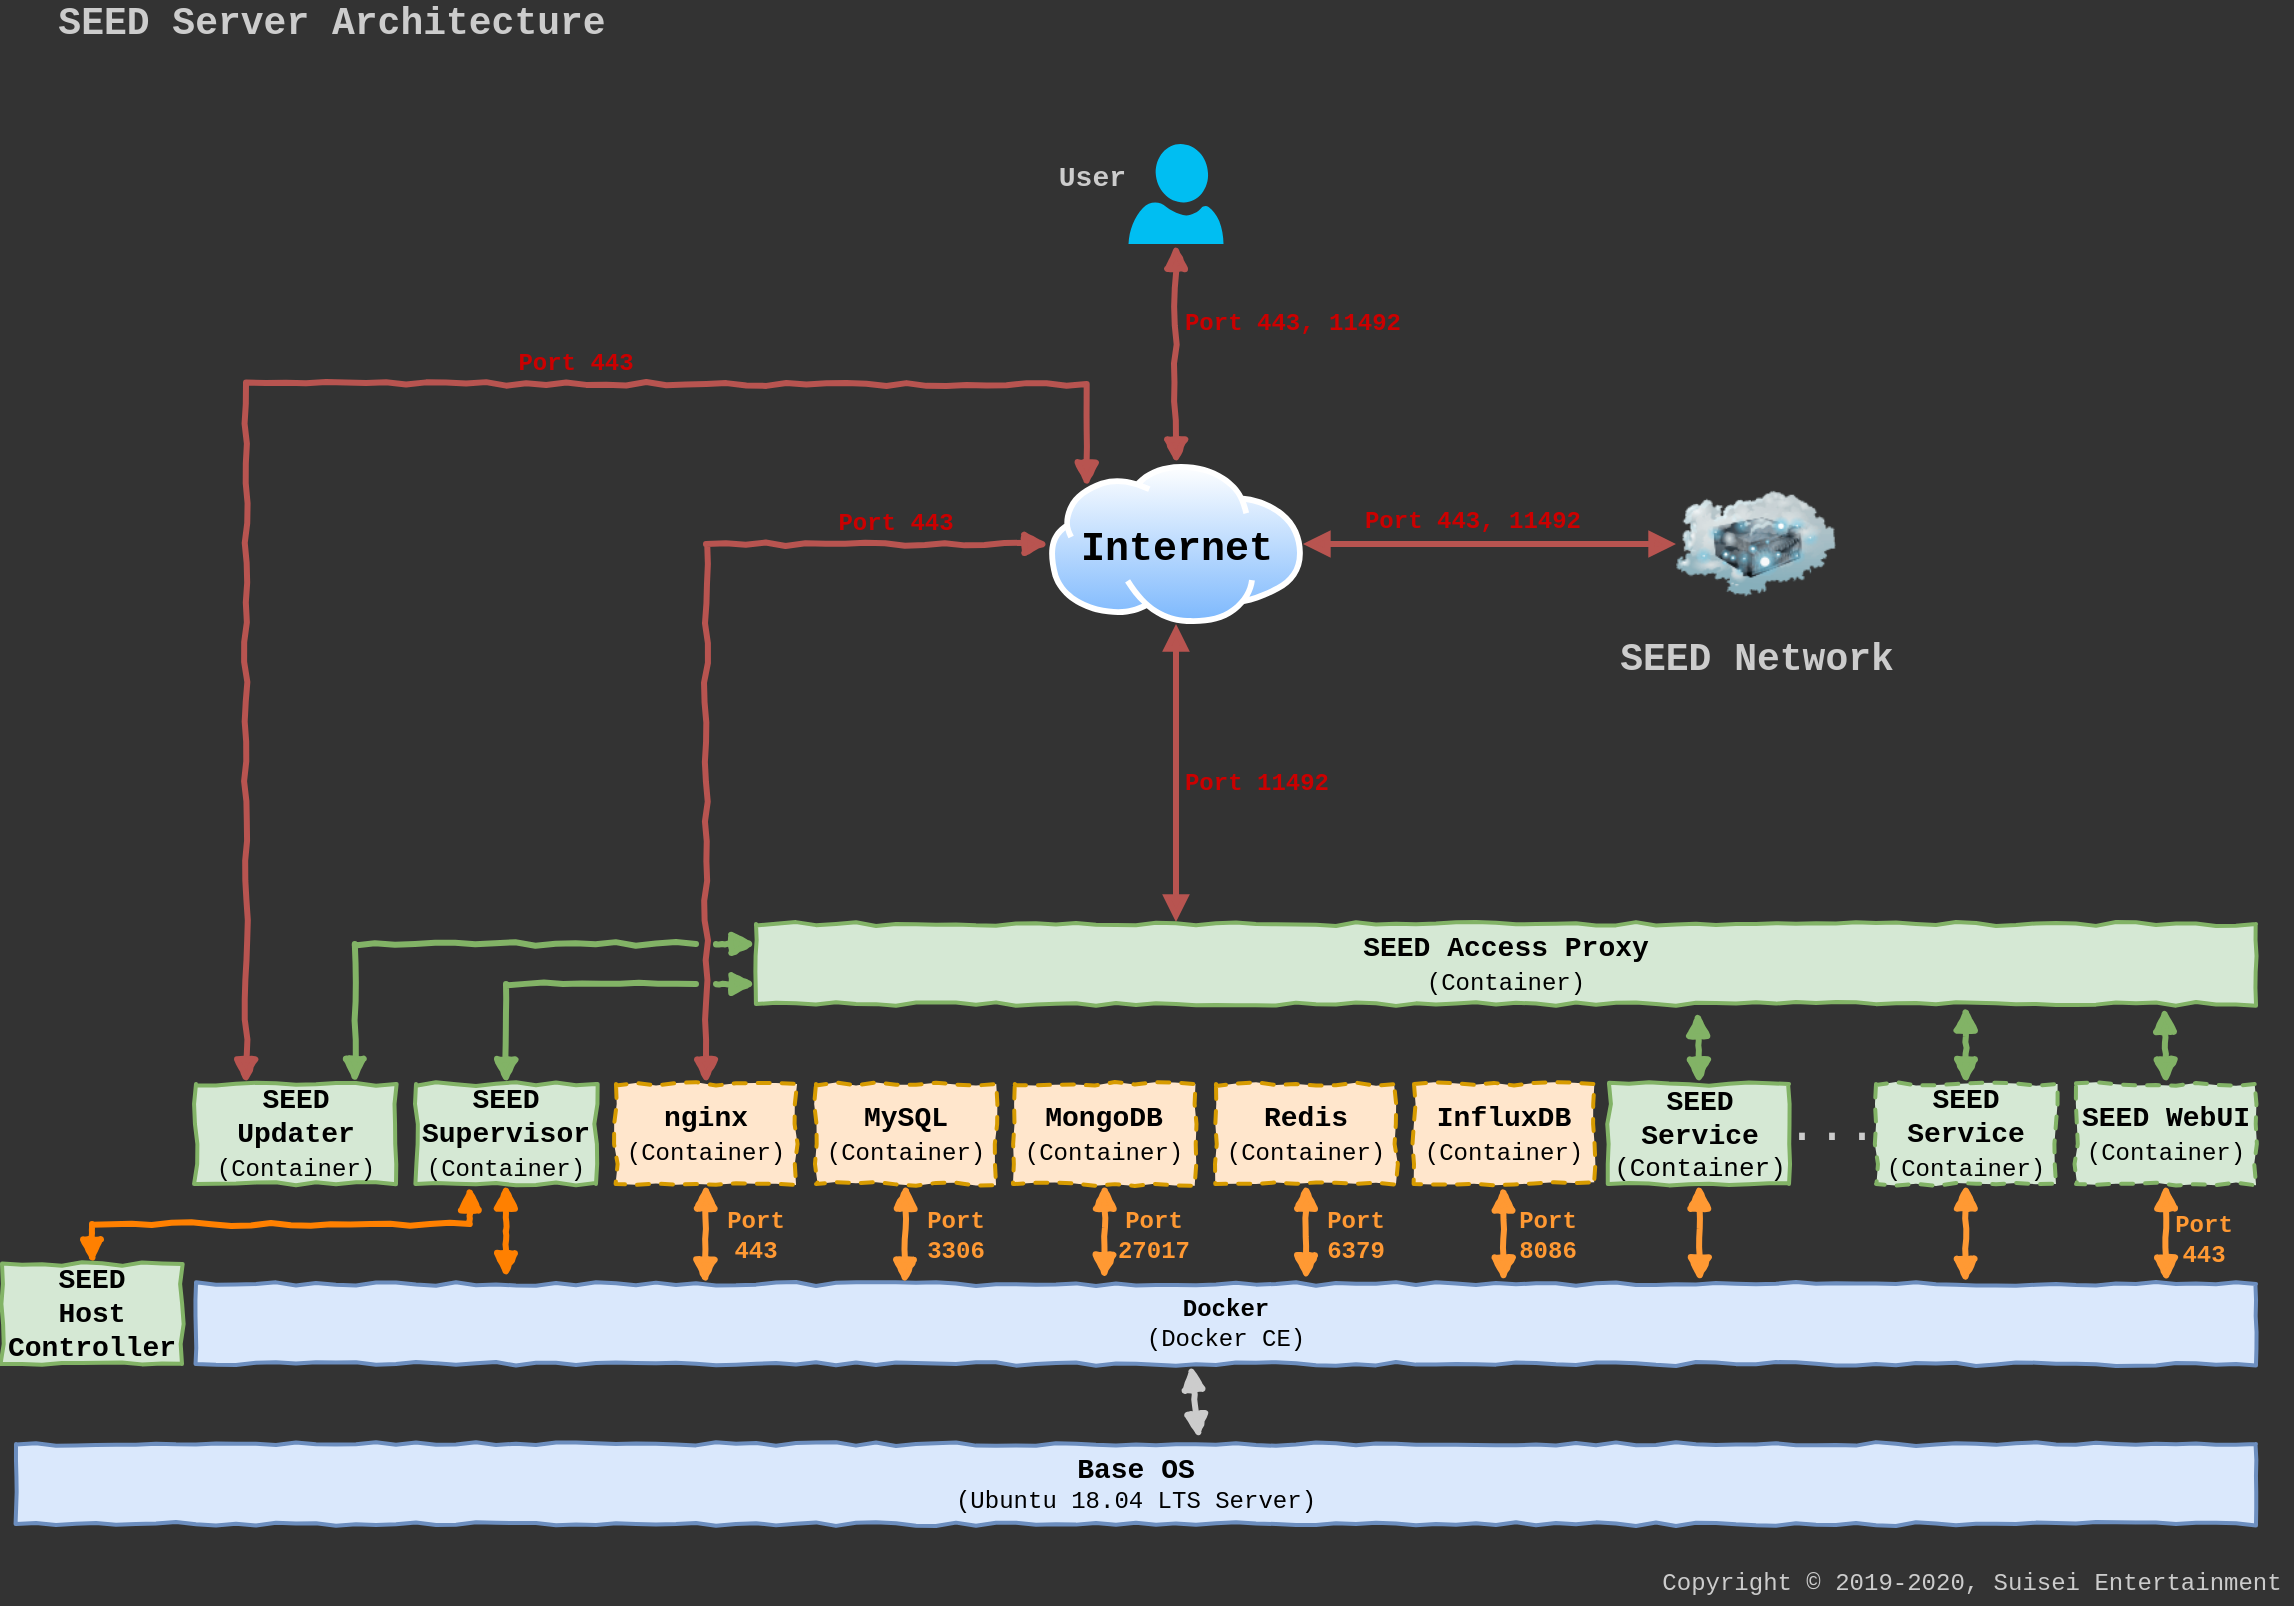 <mxfile version="12.9.7" type="device"><diagram id="BPE1oHdp5nwIB8eQwk-m" name="Page-1"><mxGraphModel dx="2426" dy="1326" grid="1" gridSize="10" guides="1" tooltips="1" connect="1" arrows="1" fold="1" page="1" pageScale="1" pageWidth="1169" pageHeight="827" background="#333333" math="0" shadow="0"><root><mxCell id="0"/><mxCell id="1" parent="0"/><mxCell id="7SAdW9DUulFOeT9wdOBd-38" style="edgeStyle=orthogonalEdgeStyle;rounded=0;orthogonalLoop=1;jettySize=auto;html=1;exitX=0;exitY=0.5;exitDx=0;exitDy=0;startArrow=block;startFill=1;endArrow=block;endFill=1;strokeWidth=3;fontFamily=Courier New;fontSize=14;fillColor=#f8cecc;strokeColor=#b85450;comic=1;" parent="1" source="7SAdW9DUulFOeT9wdOBd-32" target="7SAdW9DUulFOeT9wdOBd-7" edge="1"><mxGeometry relative="1" as="geometry"/></mxCell><mxCell id="7SAdW9DUulFOeT9wdOBd-1" value="&lt;div&gt;&lt;b&gt;&lt;font style=&quot;font-size: 14px&quot;&gt;Base OS&lt;/font&gt;&lt;/b&gt;&lt;/div&gt;&lt;div&gt;(Ubuntu 18.04 LTS Server)&lt;br&gt;&lt;/div&gt;" style="rounded=0;whiteSpace=wrap;html=1;fontFamily=Courier New;comic=1;fillColor=#dae8fc;strokeColor=#6c8ebf;strokeWidth=2;" parent="1" vertex="1"><mxGeometry x="22" y="740" width="1120" height="40" as="geometry"/></mxCell><mxCell id="7SAdW9DUulFOeT9wdOBd-22" style="edgeStyle=none;rounded=0;orthogonalLoop=1;jettySize=auto;html=1;exitX=0.483;exitY=1.015;exitDx=0;exitDy=0;entryX=0.528;entryY=-0.068;entryDx=0;entryDy=0;entryPerimeter=0;startArrow=block;startFill=1;endArrow=block;endFill=1;strokeWidth=3;fontFamily=Courier New;fontSize=25;comic=1;fontColor=#CCCCCC;strokeColor=#CCCCCC;exitPerimeter=0;" parent="1" source="7SAdW9DUulFOeT9wdOBd-2" target="7SAdW9DUulFOeT9wdOBd-1" edge="1"><mxGeometry relative="1" as="geometry"/></mxCell><mxCell id="7SAdW9DUulFOeT9wdOBd-2" value="&lt;b&gt;Docker&lt;/b&gt;&lt;div&gt;(Docker CE)&lt;br&gt;&lt;/div&gt;" style="rounded=0;whiteSpace=wrap;html=1;fontFamily=Courier New;comic=1;fillColor=#dae8fc;strokeColor=#6c8ebf;strokeWidth=2;" parent="1" vertex="1"><mxGeometry x="112" y="660" width="1030" height="40" as="geometry"/></mxCell><mxCell id="7SAdW9DUulFOeT9wdOBd-4" style="edgeStyle=orthogonalEdgeStyle;rounded=0;orthogonalLoop=1;jettySize=auto;html=1;exitX=0.5;exitY=1;exitDx=0;exitDy=0;fontFamily=Courier New;fontSize=14;strokeWidth=3;endArrow=block;endFill=1;startArrow=block;startFill=1;fillColor=#ffe6cc;strokeColor=#FF8000;comic=1;" parent="1" source="7SAdW9DUulFOeT9wdOBd-3" edge="1"><mxGeometry relative="1" as="geometry"><mxPoint x="267" y="657" as="targetPoint"/></mxGeometry></mxCell><mxCell id="7SAdW9DUulFOeT9wdOBd-26" style="edgeStyle=orthogonalEdgeStyle;rounded=0;orthogonalLoop=1;jettySize=auto;html=1;exitX=0.5;exitY=0;exitDx=0;exitDy=0;startArrow=block;startFill=1;endArrow=block;endFill=1;strokeWidth=3;fontFamily=Courier New;fontSize=14;fillColor=#d5e8d4;strokeColor=#82b366;comic=1;entryX=0;entryY=0.75;entryDx=0;entryDy=0;jumpStyle=gap;" parent="1" source="7SAdW9DUulFOeT9wdOBd-3" target="7SAdW9DUulFOeT9wdOBd-24" edge="1"><mxGeometry relative="1" as="geometry"><mxPoint x="237" y="522" as="targetPoint"/></mxGeometry></mxCell><mxCell id="7SAdW9DUulFOeT9wdOBd-3" value="&lt;div&gt;SEED &lt;br&gt;&lt;/div&gt;&lt;div&gt;Supervisor&lt;/div&gt;&lt;div&gt;&lt;div&gt;&lt;span style=&quot;font-weight: normal&quot;&gt;&lt;font style=&quot;font-size: 12px&quot;&gt;(Container)&lt;/font&gt;&lt;/span&gt;&lt;br&gt;&lt;/div&gt;&lt;/div&gt;" style="rounded=0;whiteSpace=wrap;html=1;fontFamily=Courier New;fontSize=14;fontStyle=1;comic=1;fillColor=#d5e8d4;strokeColor=#82b366;strokeWidth=2;" parent="1" vertex="1"><mxGeometry x="222" y="560" width="90" height="50" as="geometry"/></mxCell><mxCell id="7SAdW9DUulFOeT9wdOBd-25" style="edgeStyle=orthogonalEdgeStyle;rounded=0;orthogonalLoop=1;jettySize=auto;html=1;exitX=0.794;exitY=-0.006;exitDx=0;exitDy=0;entryX=0;entryY=0.25;entryDx=0;entryDy=0;startArrow=block;startFill=1;endArrow=block;endFill=1;strokeWidth=3;fontFamily=Courier New;fontSize=14;exitPerimeter=0;fillColor=#d5e8d4;strokeColor=#82b366;comic=1;jumpStyle=gap;" parent="1" source="7SAdW9DUulFOeT9wdOBd-5" target="7SAdW9DUulFOeT9wdOBd-24" edge="1"><mxGeometry relative="1" as="geometry"/></mxCell><mxCell id="7SAdW9DUulFOeT9wdOBd-41" style="edgeStyle=orthogonalEdgeStyle;rounded=0;orthogonalLoop=1;jettySize=auto;html=1;exitX=0.25;exitY=0;exitDx=0;exitDy=0;entryX=0;entryY=0;entryDx=0;entryDy=0;startArrow=block;startFill=1;endArrow=block;endFill=1;strokeWidth=3;fontFamily=Courier New;fontSize=12;fontColor=#CC0000;fillColor=#f8cecc;strokeColor=#b85450;comic=1;" parent="1" source="7SAdW9DUulFOeT9wdOBd-5" target="7SAdW9DUulFOeT9wdOBd-32" edge="1"><mxGeometry relative="1" as="geometry"><Array as="points"><mxPoint x="137" y="210"/><mxPoint x="557" y="210"/></Array></mxGeometry></mxCell><mxCell id="7SAdW9DUulFOeT9wdOBd-5" value="&lt;div&gt;SEED &lt;br&gt;&lt;/div&gt;&lt;div&gt;Updater&lt;/div&gt;&lt;div&gt;&lt;div&gt;&lt;span style=&quot;font-weight: normal&quot;&gt;&lt;font style=&quot;font-size: 12px&quot;&gt;(Container)&lt;/font&gt;&lt;/span&gt;&lt;br&gt;&lt;/div&gt;&lt;/div&gt;" style="rounded=0;whiteSpace=wrap;html=1;fontFamily=Courier New;fontSize=14;fontStyle=1;comic=1;fillColor=#d5e8d4;strokeColor=#82b366;strokeWidth=2;" parent="1" vertex="1"><mxGeometry x="112" y="560" width="100" height="50" as="geometry"/></mxCell><mxCell id="7SAdW9DUulFOeT9wdOBd-8" style="rounded=0;orthogonalLoop=1;jettySize=auto;html=1;exitX=0.5;exitY=1;exitDx=0;exitDy=0;entryX=0.247;entryY=0.001;entryDx=0;entryDy=0;entryPerimeter=0;startArrow=block;startFill=1;endArrow=block;endFill=1;strokeWidth=3;fontFamily=Courier New;fontSize=14;fillColor=#ffe6cc;strokeColor=#FF9933;comic=1;" parent="1" source="7SAdW9DUulFOeT9wdOBd-7" target="7SAdW9DUulFOeT9wdOBd-2" edge="1"><mxGeometry relative="1" as="geometry"/></mxCell><mxCell id="7SAdW9DUulFOeT9wdOBd-7" value="&lt;div&gt;nginx&lt;/div&gt;&lt;div&gt;&lt;span style=&quot;font-weight: normal&quot;&gt;&lt;font style=&quot;font-size: 12px&quot;&gt;(Container)&lt;/font&gt;&lt;/span&gt;&lt;br&gt;&lt;/div&gt;" style="rounded=0;whiteSpace=wrap;html=1;fontFamily=Courier New;fontSize=14;fontStyle=1;dashed=1;comic=1;fillColor=#ffe6cc;strokeColor=#d79b00;strokeWidth=2;" parent="1" vertex="1"><mxGeometry x="322" y="560" width="90" height="50" as="geometry"/></mxCell><mxCell id="7SAdW9DUulFOeT9wdOBd-10" style="rounded=0;orthogonalLoop=1;jettySize=auto;html=1;exitX=0.5;exitY=1;exitDx=0;exitDy=0;startArrow=block;startFill=1;endArrow=block;endFill=1;strokeWidth=3;fontFamily=Courier New;fontSize=14;entryX=0.344;entryY=0.004;entryDx=0;entryDy=0;entryPerimeter=0;fillColor=#ffe6cc;strokeColor=#FF9933;comic=1;" parent="1" source="7SAdW9DUulFOeT9wdOBd-9" target="7SAdW9DUulFOeT9wdOBd-2" edge="1"><mxGeometry relative="1" as="geometry"><mxPoint x="498" y="660" as="targetPoint"/></mxGeometry></mxCell><mxCell id="7SAdW9DUulFOeT9wdOBd-9" value="&lt;div&gt;MySQL&lt;/div&gt;&lt;div&gt;&lt;span style=&quot;font-weight: normal&quot;&gt;&lt;font style=&quot;font-size: 12px&quot;&gt;(Container)&lt;/font&gt;&lt;/span&gt;&lt;br&gt;&lt;/div&gt;" style="rounded=0;whiteSpace=wrap;html=1;fontFamily=Courier New;fontSize=14;fontStyle=1;dashed=1;comic=1;fillColor=#ffe6cc;strokeColor=#d79b00;strokeWidth=2;" parent="1" vertex="1"><mxGeometry x="422" y="560" width="90" height="50" as="geometry"/></mxCell><mxCell id="7SAdW9DUulFOeT9wdOBd-12" style="rounded=0;orthogonalLoop=1;jettySize=auto;html=1;exitX=0.5;exitY=1;exitDx=0;exitDy=0;startArrow=block;startFill=1;endArrow=block;endFill=1;strokeWidth=3;fontFamily=Courier New;fontSize=14;entryX=0.441;entryY=-0.056;entryDx=0;entryDy=0;entryPerimeter=0;fillColor=#ffe6cc;strokeColor=#FF9933;comic=1;" parent="1" source="7SAdW9DUulFOeT9wdOBd-11" target="7SAdW9DUulFOeT9wdOBd-2" edge="1"><mxGeometry relative="1" as="geometry"><mxPoint x="582" y="658" as="targetPoint"/></mxGeometry></mxCell><mxCell id="7SAdW9DUulFOeT9wdOBd-11" value="&lt;div&gt;MongoDB&lt;/div&gt;&lt;div&gt;&lt;span style=&quot;font-weight: normal&quot;&gt;&lt;font style=&quot;font-size: 12px&quot;&gt;(Container)&lt;/font&gt;&lt;/span&gt;&lt;br&gt;&lt;/div&gt;" style="rounded=0;whiteSpace=wrap;html=1;fontFamily=Courier New;fontSize=14;fontStyle=1;dashed=1;comic=1;fillColor=#ffe6cc;strokeColor=#d79b00;strokeWidth=2;" parent="1" vertex="1"><mxGeometry x="521.4" y="560" width="90" height="50" as="geometry"/></mxCell><mxCell id="7SAdW9DUulFOeT9wdOBd-14" style="edgeStyle=none;rounded=0;orthogonalLoop=1;jettySize=auto;html=1;exitX=0.5;exitY=1;exitDx=0;exitDy=0;startArrow=block;startFill=1;endArrow=block;endFill=1;strokeWidth=3;fontFamily=Courier New;fontSize=14;fillColor=#ffe6cc;strokeColor=#FF9933;comic=1;" parent="1" source="7SAdW9DUulFOeT9wdOBd-13" edge="1"><mxGeometry relative="1" as="geometry"><mxPoint x="667" y="658" as="targetPoint"/></mxGeometry></mxCell><mxCell id="7SAdW9DUulFOeT9wdOBd-13" value="&lt;div&gt;Redis&lt;br&gt;&lt;/div&gt;&lt;div&gt;&lt;span style=&quot;font-weight: normal&quot;&gt;&lt;font style=&quot;font-size: 12px&quot;&gt;(Container)&lt;/font&gt;&lt;/span&gt;&lt;br&gt;&lt;/div&gt;" style="rounded=0;whiteSpace=wrap;html=1;fontFamily=Courier New;fontSize=14;fontStyle=1;dashed=1;comic=1;fillColor=#ffe6cc;strokeColor=#d79b00;strokeWidth=2;" parent="1" vertex="1"><mxGeometry x="622" y="560" width="90" height="50" as="geometry"/></mxCell><mxCell id="7SAdW9DUulFOeT9wdOBd-16" style="edgeStyle=none;rounded=0;orthogonalLoop=1;jettySize=auto;html=1;exitX=0.5;exitY=1;exitDx=0;exitDy=0;startArrow=block;startFill=1;endArrow=block;endFill=1;strokeWidth=3;fontFamily=Courier New;fontSize=14;fillColor=#ffe6cc;strokeColor=#FF9933;comic=1;" parent="1" source="7SAdW9DUulFOeT9wdOBd-15" edge="1"><mxGeometry relative="1" as="geometry"><mxPoint x="1097" y="659" as="targetPoint"/></mxGeometry></mxCell><mxCell id="7SAdW9DUulFOeT9wdOBd-29" style="edgeStyle=none;rounded=0;orthogonalLoop=1;jettySize=auto;html=1;exitX=0.5;exitY=0;exitDx=0;exitDy=0;startArrow=block;startFill=1;endArrow=block;endFill=1;strokeWidth=3;fontFamily=Courier New;fontSize=14;entryX=0.939;entryY=1.041;entryDx=0;entryDy=0;entryPerimeter=0;fillColor=#d5e8d4;strokeColor=#82b366;comic=1;" parent="1" source="7SAdW9DUulFOeT9wdOBd-15" target="7SAdW9DUulFOeT9wdOBd-24" edge="1"><mxGeometry relative="1" as="geometry"><mxPoint x="1075" y="524" as="targetPoint"/></mxGeometry></mxCell><mxCell id="7SAdW9DUulFOeT9wdOBd-15" value="&lt;div&gt;SEED WebUI&lt;br&gt;&lt;/div&gt;&lt;div&gt;&lt;span style=&quot;font-weight: normal&quot;&gt;&lt;font style=&quot;font-size: 12px&quot;&gt;(Container)&lt;/font&gt;&lt;/span&gt;&lt;br&gt;&lt;/div&gt;" style="rounded=0;whiteSpace=wrap;html=1;fontFamily=Courier New;fontSize=14;fontStyle=1;dashed=1;comic=1;fillColor=#d5e8d4;strokeColor=#82b366;strokeWidth=2;" parent="1" vertex="1"><mxGeometry x="1052" y="560" width="90" height="50" as="geometry"/></mxCell><mxCell id="7SAdW9DUulFOeT9wdOBd-18" style="edgeStyle=none;rounded=0;orthogonalLoop=1;jettySize=auto;html=1;exitX=0.5;exitY=1;exitDx=0;exitDy=0;startArrow=block;startFill=1;endArrow=block;endFill=1;strokeWidth=3;fontFamily=Courier New;fontSize=14;fillColor=#ffe6cc;strokeColor=#FF9933;comic=1;" parent="1" source="7SAdW9DUulFOeT9wdOBd-17" edge="1"><mxGeometry relative="1" as="geometry"><mxPoint x="864" y="659" as="targetPoint"/></mxGeometry></mxCell><mxCell id="7SAdW9DUulFOeT9wdOBd-31" style="edgeStyle=none;rounded=0;orthogonalLoop=1;jettySize=auto;html=1;exitX=0.5;exitY=0;exitDx=0;exitDy=0;entryX=0.628;entryY=1.092;entryDx=0;entryDy=0;entryPerimeter=0;startArrow=block;startFill=1;endArrow=block;endFill=1;strokeWidth=3;fontFamily=Courier New;fontSize=14;fillColor=#d5e8d4;strokeColor=#82b366;comic=1;" parent="1" source="7SAdW9DUulFOeT9wdOBd-17" target="7SAdW9DUulFOeT9wdOBd-24" edge="1"><mxGeometry relative="1" as="geometry"/></mxCell><mxCell id="7SAdW9DUulFOeT9wdOBd-17" value="&lt;div&gt;&lt;font style=&quot;font-size: 14px&quot;&gt;SEED Service&lt;br&gt;&lt;/font&gt;&lt;/div&gt;&lt;div style=&quot;font-size: 13px&quot;&gt;&lt;font style=&quot;font-size: 13px&quot;&gt;&lt;span style=&quot;font-weight: normal&quot;&gt;&lt;font style=&quot;font-size: 13px&quot;&gt;(Container)&lt;/font&gt;&lt;/span&gt;&lt;br&gt;&lt;/font&gt;&lt;/div&gt;" style="rounded=0;whiteSpace=wrap;html=1;fontFamily=Courier New;fontSize=14;fontStyle=1;comic=1;fillColor=#d5e8d4;strokeColor=#82b366;strokeWidth=2;" parent="1" vertex="1"><mxGeometry x="818.51" y="560" width="90" height="50" as="geometry"/></mxCell><mxCell id="7SAdW9DUulFOeT9wdOBd-21" style="edgeStyle=none;rounded=0;orthogonalLoop=1;jettySize=auto;html=1;exitX=0.5;exitY=1;exitDx=0;exitDy=0;entryX=0.859;entryY=-0.008;entryDx=0;entryDy=0;entryPerimeter=0;startArrow=block;startFill=1;endArrow=block;endFill=1;strokeWidth=3;fontFamily=Courier New;fontSize=25;fillColor=#ffe6cc;strokeColor=#FF9933;comic=1;" parent="1" source="7SAdW9DUulFOeT9wdOBd-19" target="7SAdW9DUulFOeT9wdOBd-2" edge="1"><mxGeometry relative="1" as="geometry"><mxPoint x="986.76" y="660" as="targetPoint"/></mxGeometry></mxCell><mxCell id="7SAdW9DUulFOeT9wdOBd-30" style="edgeStyle=none;rounded=0;orthogonalLoop=1;jettySize=auto;html=1;exitX=0.5;exitY=0;exitDx=0;exitDy=0;startArrow=block;startFill=1;endArrow=block;endFill=1;strokeWidth=3;fontFamily=Courier New;fontSize=14;fillColor=#d5e8d4;strokeColor=#82b366;comic=1;" parent="1" source="7SAdW9DUulFOeT9wdOBd-19" edge="1"><mxGeometry relative="1" as="geometry"><mxPoint x="997" y="521" as="targetPoint"/></mxGeometry></mxCell><mxCell id="7SAdW9DUulFOeT9wdOBd-19" value="&lt;div&gt;SEED Service&lt;br&gt;&lt;/div&gt;&lt;div&gt;&lt;span style=&quot;font-weight: normal&quot;&gt;&lt;font style=&quot;font-size: 12px&quot;&gt;(Container)&lt;/font&gt;&lt;/span&gt;&lt;br&gt;&lt;/div&gt;" style="rounded=0;whiteSpace=wrap;html=1;fontFamily=Courier New;fontSize=14;fontStyle=1;dashed=1;comic=1;fillColor=#d5e8d4;strokeColor=#82b366;strokeWidth=2;" parent="1" vertex="1"><mxGeometry x="952" y="560" width="90" height="50" as="geometry"/></mxCell><mxCell id="7SAdW9DUulFOeT9wdOBd-20" value="..." style="text;html=1;strokeColor=none;fillColor=none;align=center;verticalAlign=middle;whiteSpace=wrap;rounded=0;fontFamily=Courier New;fontSize=25;comic=1;fontColor=#CCCCCC;" parent="1" vertex="1"><mxGeometry x="910" y="571" width="40" height="20" as="geometry"/></mxCell><mxCell id="7SAdW9DUulFOeT9wdOBd-36" style="edgeStyle=none;rounded=0;orthogonalLoop=1;jettySize=auto;html=1;exitX=0.5;exitY=1;exitDx=0;exitDy=0;startArrow=block;startFill=1;endArrow=block;endFill=1;strokeWidth=3;fontFamily=Courier New;fontSize=14;fillColor=#f8cecc;strokeColor=#b85450;" parent="1" source="7SAdW9DUulFOeT9wdOBd-32" edge="1"><mxGeometry relative="1" as="geometry"><mxPoint x="602" y="479" as="targetPoint"/></mxGeometry></mxCell><mxCell id="7SAdW9DUulFOeT9wdOBd-45" style="edgeStyle=orthogonalEdgeStyle;rounded=0;orthogonalLoop=1;jettySize=auto;html=1;exitX=1;exitY=0.5;exitDx=0;exitDy=0;entryX=0;entryY=0.5;entryDx=0;entryDy=0;startArrow=block;startFill=1;endArrow=block;endFill=1;strokeWidth=3;fontFamily=Courier New;fontSize=19;fontColor=#000000;fillColor=#f8cecc;strokeColor=#b85450;" parent="1" source="7SAdW9DUulFOeT9wdOBd-32" target="7SAdW9DUulFOeT9wdOBd-44" edge="1"><mxGeometry relative="1" as="geometry"/></mxCell><mxCell id="7SAdW9DUulFOeT9wdOBd-32" value="Internet" style="aspect=fixed;perimeter=ellipsePerimeter;html=1;align=center;shadow=0;dashed=0;spacingTop=3;image;image=img/lib/active_directory/internet_cloud.svg;fontFamily=Courier New;fontSize=20;labelPosition=center;verticalLabelPosition=middle;verticalAlign=middle;labelBackgroundColor=none;fontStyle=1" parent="1" vertex="1"><mxGeometry x="538.51" y="250" width="126.98" height="80" as="geometry"/></mxCell><mxCell id="7SAdW9DUulFOeT9wdOBd-35" style="edgeStyle=none;rounded=0;orthogonalLoop=1;jettySize=auto;html=1;exitX=0.5;exitY=1;exitDx=0;exitDy=0;exitPerimeter=0;startArrow=block;startFill=1;endArrow=block;endFill=1;strokeWidth=3;fontFamily=Courier New;fontSize=14;fontColor=#CC0000;fillColor=#f8cecc;strokeColor=#b85450;comic=1;" parent="1" source="7SAdW9DUulFOeT9wdOBd-34" target="7SAdW9DUulFOeT9wdOBd-32" edge="1"><mxGeometry relative="1" as="geometry"/></mxCell><mxCell id="7SAdW9DUulFOeT9wdOBd-34" value="&lt;div&gt;User&lt;/div&gt;&lt;div&gt;&lt;br&gt;&lt;/div&gt;" style="verticalLabelPosition=middle;html=1;verticalAlign=middle;align=right;strokeColor=none;fillColor=#00BEF2;shape=mxgraph.azure.user;labelBackgroundColor=none;fontFamily=Courier New;fontSize=14;labelPosition=left;fontStyle=1;fontColor=#CCCCCC;" parent="1" vertex="1"><mxGeometry x="578.25" y="90" width="47.5" height="50" as="geometry"/></mxCell><mxCell id="7SAdW9DUulFOeT9wdOBd-24" value="&lt;div&gt;SEED Access Proxy&lt;/div&gt;&lt;div&gt;&lt;font size=&quot;1&quot;&gt;&lt;span style=&quot;font-weight: normal ; font-size: 12px&quot;&gt;(Container)&lt;/span&gt;&lt;/font&gt;&lt;br&gt;&lt;/div&gt;" style="rounded=0;whiteSpace=wrap;html=1;fontFamily=Courier New;fontStyle=1;fontSize=14;comic=1;fillColor=#d5e8d4;strokeColor=#82b366;strokeWidth=2;" parent="1" vertex="1"><mxGeometry x="392" y="480" width="750" height="40" as="geometry"/></mxCell><mxCell id="7SAdW9DUulFOeT9wdOBd-39" value="Port 443" style="text;html=1;strokeColor=none;fillColor=none;align=center;verticalAlign=middle;whiteSpace=wrap;rounded=0;labelBackgroundColor=none;fontFamily=Courier New;fontSize=12;fontColor=#CC0000;fontStyle=1" parent="1" vertex="1"><mxGeometry x="432" y="270" width="60" height="20" as="geometry"/></mxCell><mxCell id="7SAdW9DUulFOeT9wdOBd-40" value="Port 11492" style="text;html=1;strokeColor=none;fillColor=none;align=center;verticalAlign=middle;whiteSpace=wrap;rounded=0;labelBackgroundColor=none;fontFamily=Courier New;fontSize=12;fontColor=#CC0000;fontStyle=1" parent="1" vertex="1"><mxGeometry x="599" y="400.43" width="86.51" height="20" as="geometry"/></mxCell><mxCell id="7SAdW9DUulFOeT9wdOBd-42" value="Port 443" style="text;html=1;strokeColor=none;fillColor=none;align=center;verticalAlign=middle;whiteSpace=wrap;rounded=0;labelBackgroundColor=none;fontFamily=Courier New;fontSize=12;fontColor=#CC0000;fontStyle=1" parent="1" vertex="1"><mxGeometry x="272" y="190" width="60" height="20" as="geometry"/></mxCell><mxCell id="7SAdW9DUulFOeT9wdOBd-43" value="SEED Server Architecture" style="text;html=1;strokeColor=none;fillColor=none;align=center;verticalAlign=middle;whiteSpace=wrap;rounded=0;labelBackgroundColor=none;fontFamily=Courier New;fontSize=19;fontColor=#CCCCCC;fontStyle=1" parent="1" vertex="1"><mxGeometry x="20" y="20" width="320" height="20" as="geometry"/></mxCell><mxCell id="7SAdW9DUulFOeT9wdOBd-44" value="SEED Network" style="image;html=1;labelBackgroundColor=none;image=img/lib/clip_art/networking/Cloud_Server_128x128.png;fillColor=none;fontFamily=Courier New;fontSize=19;fontColor=#CCCCCC;fontStyle=1" parent="1" vertex="1"><mxGeometry x="852" y="250" width="80" height="80" as="geometry"/></mxCell><mxCell id="7SAdW9DUulFOeT9wdOBd-46" value="Port 443, 11492" style="text;html=1;strokeColor=none;fillColor=none;align=center;verticalAlign=middle;whiteSpace=wrap;rounded=0;labelBackgroundColor=none;fontFamily=Courier New;fontSize=12;fontColor=#CC0000;fontStyle=1" parent="1" vertex="1"><mxGeometry x="592" y="170" width="136.51" height="20" as="geometry"/></mxCell><mxCell id="7SAdW9DUulFOeT9wdOBd-47" value="Port 443, 11492" style="text;html=1;strokeColor=none;fillColor=none;align=center;verticalAlign=middle;whiteSpace=wrap;rounded=0;labelBackgroundColor=none;fontFamily=Courier New;fontSize=12;fontColor=#CC0000;comic=1;fontStyle=1" parent="1" vertex="1"><mxGeometry x="682" y="269" width="136.51" height="20" as="geometry"/></mxCell><mxCell id="7SAdW9DUulFOeT9wdOBd-48" value="Port 443" style="text;html=1;strokeColor=none;fillColor=none;align=center;verticalAlign=middle;whiteSpace=wrap;rounded=0;labelBackgroundColor=none;fontFamily=Courier New;fontSize=12;fontColor=#FF9933;comic=1;fontStyle=1" parent="1" vertex="1"><mxGeometry x="372" y="626" width="40" height="20" as="geometry"/></mxCell><mxCell id="7SAdW9DUulFOeT9wdOBd-49" value="Port 443" style="text;html=1;strokeColor=none;fillColor=none;align=center;verticalAlign=middle;whiteSpace=wrap;rounded=0;labelBackgroundColor=none;fontFamily=Courier New;fontSize=12;fontColor=#FF9933;comic=1;fontStyle=1" parent="1" vertex="1"><mxGeometry x="1096" y="628" width="40" height="20" as="geometry"/></mxCell><mxCell id="7SAdW9DUulFOeT9wdOBd-50" value="Port 6379" style="text;html=1;strokeColor=none;fillColor=none;align=center;verticalAlign=middle;whiteSpace=wrap;rounded=0;labelBackgroundColor=none;fontFamily=Courier New;fontSize=12;fontColor=#FF9933;comic=1;fontStyle=1" parent="1" vertex="1"><mxGeometry x="672" y="626" width="40" height="20" as="geometry"/></mxCell><mxCell id="7SAdW9DUulFOeT9wdOBd-51" value="Port 3306" style="text;html=1;strokeColor=none;fillColor=none;align=center;verticalAlign=middle;whiteSpace=wrap;rounded=0;labelBackgroundColor=none;fontFamily=Courier New;fontSize=12;fontColor=#FF9933;comic=1;fontStyle=1" parent="1" vertex="1"><mxGeometry x="472" y="626" width="40" height="20" as="geometry"/></mxCell><mxCell id="7SAdW9DUulFOeT9wdOBd-52" value="Port 27017" style="text;html=1;strokeColor=none;fillColor=none;align=center;verticalAlign=middle;whiteSpace=wrap;rounded=0;labelBackgroundColor=none;fontFamily=Courier New;fontSize=12;fontColor=#FF9933;comic=1;fontStyle=1" parent="1" vertex="1"><mxGeometry x="571.4" y="626" width="40" height="20" as="geometry"/></mxCell><mxCell id="7SAdW9DUulFOeT9wdOBd-53" value="&lt;div&gt;InfluxDB&lt;br&gt;&lt;/div&gt;&lt;div&gt;&lt;span style=&quot;font-weight: normal&quot;&gt;&lt;font style=&quot;font-size: 12px&quot;&gt;(Container)&lt;/font&gt;&lt;/span&gt;&lt;br&gt;&lt;/div&gt;" style="rounded=0;whiteSpace=wrap;html=1;fontFamily=Courier New;fontSize=14;fontStyle=1;dashed=1;comic=1;fillColor=#ffe6cc;strokeColor=#d79b00;strokeWidth=2;" parent="1" vertex="1"><mxGeometry x="721" y="560" width="90" height="50" as="geometry"/></mxCell><mxCell id="7SAdW9DUulFOeT9wdOBd-54" style="edgeStyle=none;rounded=0;orthogonalLoop=1;jettySize=auto;html=1;exitX=0.5;exitY=1;exitDx=0;exitDy=0;startArrow=block;startFill=1;endArrow=block;endFill=1;strokeWidth=3;fontFamily=Courier New;fontSize=14;fillColor=#ffe6cc;strokeColor=#FF9933;comic=1;" parent="1" edge="1"><mxGeometry relative="1" as="geometry"><mxPoint x="765.76" y="611" as="sourcePoint"/><mxPoint x="765.76" y="659" as="targetPoint"/></mxGeometry></mxCell><mxCell id="7SAdW9DUulFOeT9wdOBd-55" value="Port 8086" style="text;html=1;strokeColor=none;fillColor=none;align=center;verticalAlign=middle;whiteSpace=wrap;rounded=0;labelBackgroundColor=none;fontFamily=Courier New;fontSize=12;fontColor=#FF9933;comic=1;fontStyle=1" parent="1" vertex="1"><mxGeometry x="768" y="626" width="40" height="20" as="geometry"/></mxCell><mxCell id="7SAdW9DUulFOeT9wdOBd-56" value="Copyright © 2019-2020, Suisei Entertainment" style="text;html=1;strokeColor=none;fillColor=none;align=center;verticalAlign=middle;whiteSpace=wrap;rounded=0;labelBackgroundColor=none;fontFamily=Courier New;fontSize=12;fontColor=#CCCCCC;" parent="1" vertex="1"><mxGeometry x="840" y="800" width="320" height="20" as="geometry"/></mxCell><mxCell id="0pJ9vIhumjJaypzX_mYM-2" style="edgeStyle=orthogonalEdgeStyle;rounded=0;orthogonalLoop=1;jettySize=auto;html=1;exitX=0.5;exitY=0;exitDx=0;exitDy=0;entryX=0.299;entryY=1.018;entryDx=0;entryDy=0;entryPerimeter=0;strokeColor=#FF8000;strokeWidth=3;fillColor=#d5e8d4;comic=1;endArrow=block;endFill=1;startArrow=block;startFill=1;" edge="1" parent="1" source="0pJ9vIhumjJaypzX_mYM-1" target="7SAdW9DUulFOeT9wdOBd-3"><mxGeometry relative="1" as="geometry"><Array as="points"><mxPoint x="60" y="630"/><mxPoint x="249" y="630"/></Array></mxGeometry></mxCell><mxCell id="0pJ9vIhumjJaypzX_mYM-1" value="&lt;div&gt;SEED &lt;br&gt;&lt;/div&gt;&lt;div&gt;Host Controller&lt;br&gt;&lt;/div&gt;" style="rounded=0;whiteSpace=wrap;html=1;fontFamily=Courier New;fontSize=14;fontStyle=1;comic=1;fillColor=#d5e8d4;strokeColor=#82b366;strokeWidth=2;" vertex="1" parent="1"><mxGeometry x="15" y="650" width="90" height="50" as="geometry"/></mxCell></root></mxGraphModel></diagram></mxfile>